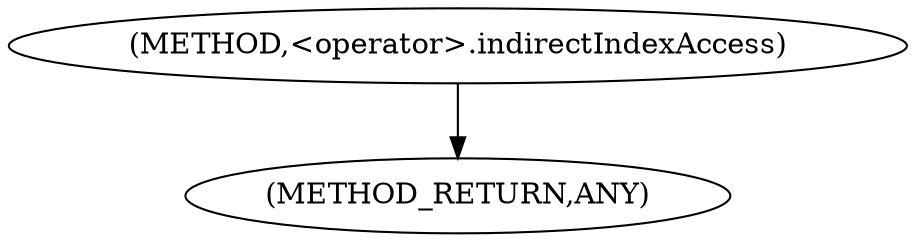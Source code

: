digraph "&lt;operator&gt;.indirectIndexAccess" {  
"111669149725" [label = <(METHOD,&lt;operator&gt;.indirectIndexAccess)> ]
"128849018909" [label = <(METHOD_RETURN,ANY)> ]
  "111669149725" -> "128849018909" 
}
